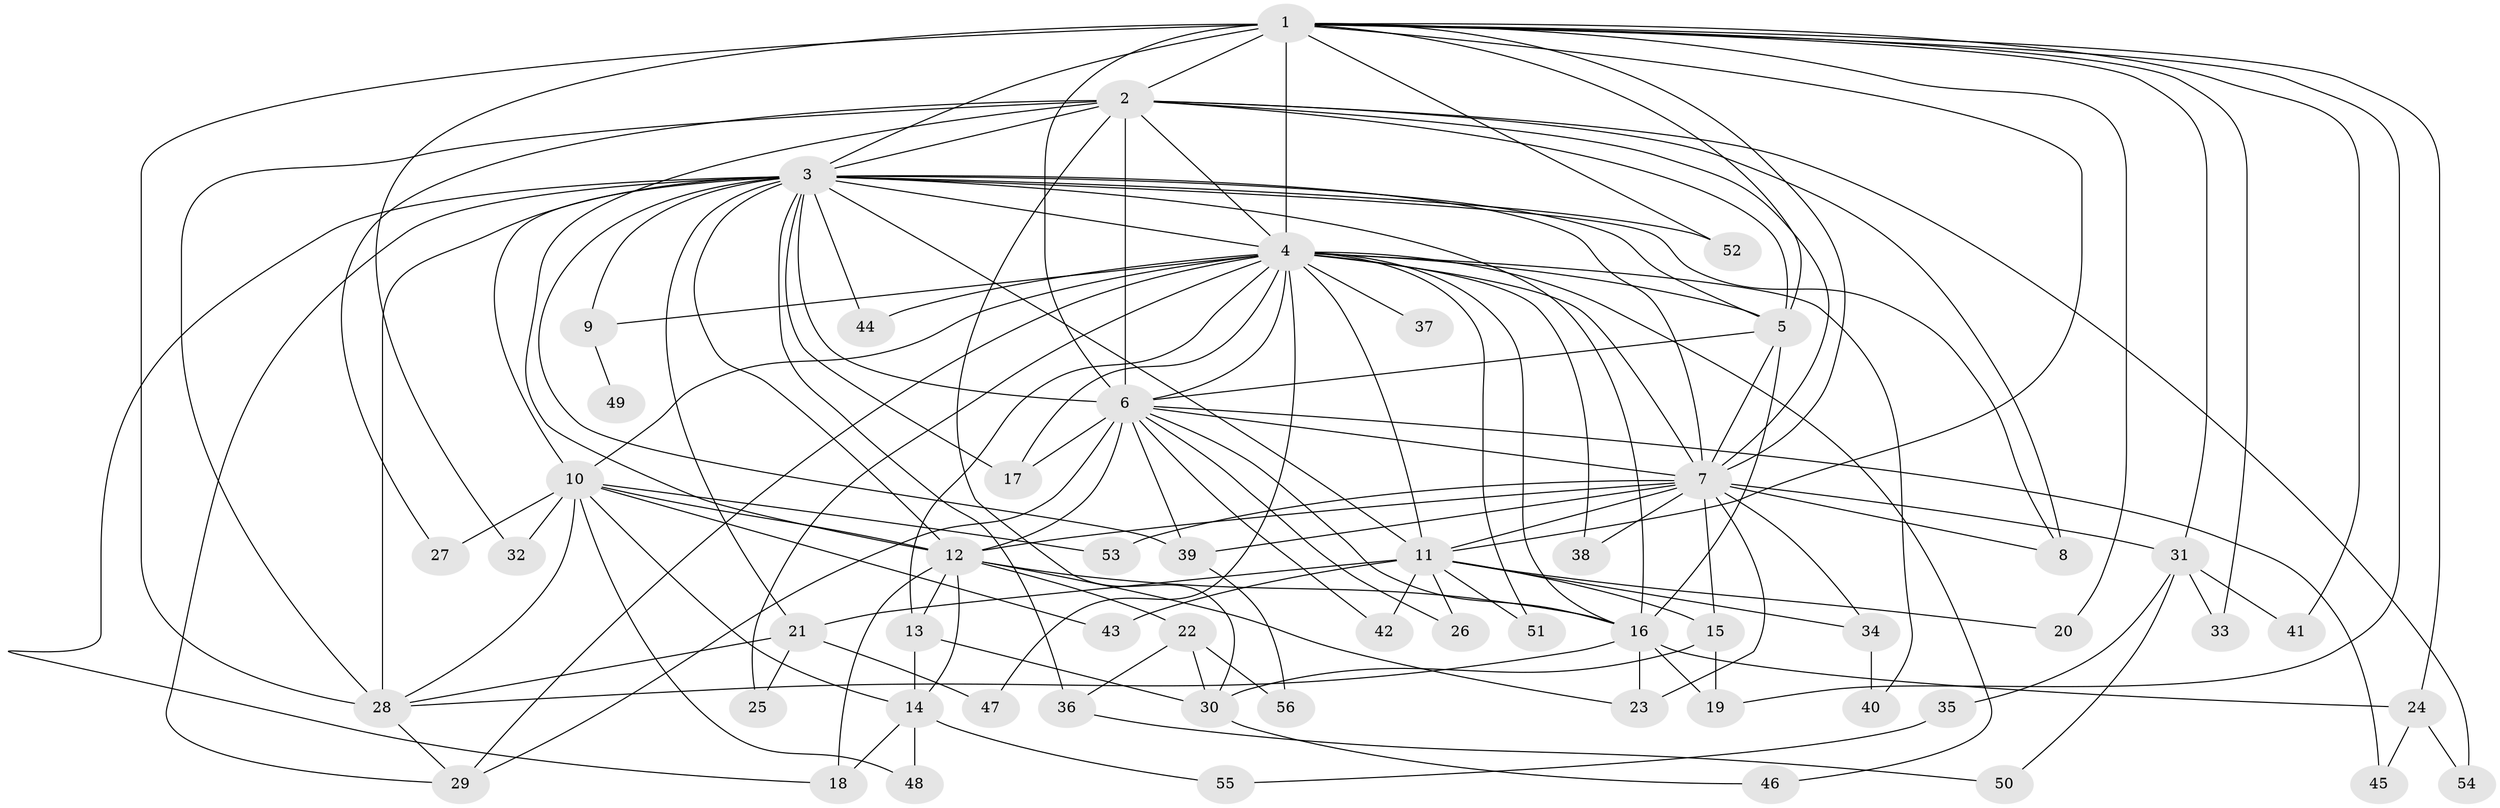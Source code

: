 // original degree distribution, {16: 0.009009009009009009, 20: 0.009009009009009009, 30: 0.009009009009009009, 33: 0.009009009009009009, 18: 0.009009009009009009, 22: 0.018018018018018018, 14: 0.009009009009009009, 17: 0.009009009009009009, 15: 0.009009009009009009, 3: 0.1891891891891892, 7: 0.018018018018018018, 12: 0.009009009009009009, 11: 0.009009009009009009, 4: 0.05405405405405406, 6: 0.018018018018018018, 2: 0.5675675675675675, 5: 0.04504504504504504}
// Generated by graph-tools (version 1.1) at 2025/35/03/09/25 02:35:01]
// undirected, 56 vertices, 138 edges
graph export_dot {
graph [start="1"]
  node [color=gray90,style=filled];
  1;
  2;
  3;
  4;
  5;
  6;
  7;
  8;
  9;
  10;
  11;
  12;
  13;
  14;
  15;
  16;
  17;
  18;
  19;
  20;
  21;
  22;
  23;
  24;
  25;
  26;
  27;
  28;
  29;
  30;
  31;
  32;
  33;
  34;
  35;
  36;
  37;
  38;
  39;
  40;
  41;
  42;
  43;
  44;
  45;
  46;
  47;
  48;
  49;
  50;
  51;
  52;
  53;
  54;
  55;
  56;
  1 -- 2 [weight=4.0];
  1 -- 3 [weight=4.0];
  1 -- 4 [weight=2.0];
  1 -- 5 [weight=2.0];
  1 -- 6 [weight=2.0];
  1 -- 7 [weight=3.0];
  1 -- 11 [weight=1.0];
  1 -- 19 [weight=1.0];
  1 -- 20 [weight=1.0];
  1 -- 24 [weight=1.0];
  1 -- 28 [weight=3.0];
  1 -- 31 [weight=1.0];
  1 -- 32 [weight=1.0];
  1 -- 33 [weight=1.0];
  1 -- 41 [weight=1.0];
  1 -- 52 [weight=1.0];
  2 -- 3 [weight=5.0];
  2 -- 4 [weight=3.0];
  2 -- 5 [weight=3.0];
  2 -- 6 [weight=9.0];
  2 -- 7 [weight=2.0];
  2 -- 8 [weight=1.0];
  2 -- 12 [weight=1.0];
  2 -- 27 [weight=1.0];
  2 -- 28 [weight=1.0];
  2 -- 30 [weight=1.0];
  2 -- 54 [weight=1.0];
  3 -- 4 [weight=2.0];
  3 -- 5 [weight=2.0];
  3 -- 6 [weight=3.0];
  3 -- 7 [weight=2.0];
  3 -- 8 [weight=1.0];
  3 -- 9 [weight=2.0];
  3 -- 10 [weight=2.0];
  3 -- 11 [weight=3.0];
  3 -- 12 [weight=1.0];
  3 -- 16 [weight=2.0];
  3 -- 17 [weight=2.0];
  3 -- 18 [weight=1.0];
  3 -- 21 [weight=1.0];
  3 -- 28 [weight=8.0];
  3 -- 29 [weight=1.0];
  3 -- 36 [weight=3.0];
  3 -- 39 [weight=1.0];
  3 -- 44 [weight=1.0];
  3 -- 52 [weight=1.0];
  4 -- 5 [weight=1.0];
  4 -- 6 [weight=3.0];
  4 -- 7 [weight=1.0];
  4 -- 9 [weight=2.0];
  4 -- 10 [weight=2.0];
  4 -- 11 [weight=2.0];
  4 -- 13 [weight=1.0];
  4 -- 16 [weight=3.0];
  4 -- 17 [weight=1.0];
  4 -- 25 [weight=1.0];
  4 -- 29 [weight=1.0];
  4 -- 37 [weight=1.0];
  4 -- 38 [weight=1.0];
  4 -- 40 [weight=1.0];
  4 -- 44 [weight=1.0];
  4 -- 46 [weight=1.0];
  4 -- 47 [weight=1.0];
  4 -- 51 [weight=1.0];
  5 -- 6 [weight=1.0];
  5 -- 7 [weight=1.0];
  5 -- 16 [weight=8.0];
  6 -- 7 [weight=2.0];
  6 -- 12 [weight=1.0];
  6 -- 16 [weight=1.0];
  6 -- 17 [weight=1.0];
  6 -- 26 [weight=1.0];
  6 -- 29 [weight=1.0];
  6 -- 39 [weight=1.0];
  6 -- 42 [weight=1.0];
  6 -- 45 [weight=1.0];
  7 -- 8 [weight=1.0];
  7 -- 11 [weight=1.0];
  7 -- 12 [weight=1.0];
  7 -- 15 [weight=1.0];
  7 -- 23 [weight=1.0];
  7 -- 31 [weight=1.0];
  7 -- 34 [weight=1.0];
  7 -- 38 [weight=1.0];
  7 -- 39 [weight=2.0];
  7 -- 53 [weight=1.0];
  9 -- 49 [weight=1.0];
  10 -- 12 [weight=1.0];
  10 -- 14 [weight=1.0];
  10 -- 27 [weight=1.0];
  10 -- 28 [weight=2.0];
  10 -- 32 [weight=1.0];
  10 -- 43 [weight=1.0];
  10 -- 48 [weight=1.0];
  10 -- 53 [weight=1.0];
  11 -- 15 [weight=1.0];
  11 -- 20 [weight=1.0];
  11 -- 21 [weight=1.0];
  11 -- 26 [weight=1.0];
  11 -- 34 [weight=1.0];
  11 -- 42 [weight=1.0];
  11 -- 43 [weight=1.0];
  11 -- 51 [weight=1.0];
  12 -- 13 [weight=1.0];
  12 -- 14 [weight=1.0];
  12 -- 16 [weight=1.0];
  12 -- 18 [weight=1.0];
  12 -- 22 [weight=1.0];
  12 -- 23 [weight=1.0];
  13 -- 14 [weight=1.0];
  13 -- 30 [weight=1.0];
  14 -- 18 [weight=1.0];
  14 -- 48 [weight=1.0];
  14 -- 55 [weight=1.0];
  15 -- 19 [weight=1.0];
  15 -- 30 [weight=1.0];
  16 -- 19 [weight=1.0];
  16 -- 23 [weight=1.0];
  16 -- 24 [weight=1.0];
  16 -- 28 [weight=1.0];
  21 -- 25 [weight=1.0];
  21 -- 28 [weight=1.0];
  21 -- 47 [weight=1.0];
  22 -- 30 [weight=1.0];
  22 -- 36 [weight=1.0];
  22 -- 56 [weight=1.0];
  24 -- 45 [weight=1.0];
  24 -- 54 [weight=1.0];
  28 -- 29 [weight=1.0];
  30 -- 46 [weight=1.0];
  31 -- 33 [weight=1.0];
  31 -- 35 [weight=1.0];
  31 -- 41 [weight=1.0];
  31 -- 50 [weight=1.0];
  34 -- 40 [weight=1.0];
  35 -- 55 [weight=1.0];
  36 -- 50 [weight=1.0];
  39 -- 56 [weight=1.0];
}
